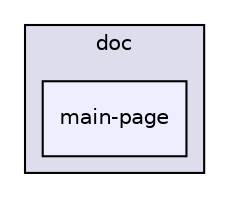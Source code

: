 digraph "main-page" {
  compound=true
  node [ fontsize="10", fontname="Helvetica"];
  edge [ labelfontsize="10", labelfontname="Helvetica"];
  subgraph clusterdir_fbaa68e4bae30fb3b9e844ed9d41a9cb {
    graph [ bgcolor="#ddddee", pencolor="black", label="doc" fontname="Helvetica", fontsize="10", URL="dir_fbaa68e4bae30fb3b9e844ed9d41a9cb.html"]
  dir_04d36728ba4c5739021ec8f7b3d4a64d [shape=box, label="main-page", style="filled", fillcolor="#eeeeff", pencolor="black", URL="dir_04d36728ba4c5739021ec8f7b3d4a64d.html"];
  }
}
